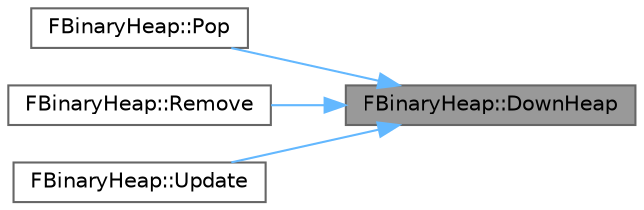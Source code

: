 digraph "FBinaryHeap::DownHeap"
{
 // INTERACTIVE_SVG=YES
 // LATEX_PDF_SIZE
  bgcolor="transparent";
  edge [fontname=Helvetica,fontsize=10,labelfontname=Helvetica,labelfontsize=10];
  node [fontname=Helvetica,fontsize=10,shape=box,height=0.2,width=0.4];
  rankdir="RL";
  Node1 [id="Node000001",label="FBinaryHeap::DownHeap",height=0.2,width=0.4,color="gray40", fillcolor="grey60", style="filled", fontcolor="black",tooltip=" "];
  Node1 -> Node2 [id="edge1_Node000001_Node000002",dir="back",color="steelblue1",style="solid",tooltip=" "];
  Node2 [id="Node000002",label="FBinaryHeap::Pop",height=0.2,width=0.4,color="grey40", fillcolor="white", style="filled",URL="$dc/d1e/classFBinaryHeap.html#ae9e14edb7e4fed2f059352804ca0c3c6",tooltip=" "];
  Node1 -> Node3 [id="edge2_Node000001_Node000003",dir="back",color="steelblue1",style="solid",tooltip=" "];
  Node3 [id="Node000003",label="FBinaryHeap::Remove",height=0.2,width=0.4,color="grey40", fillcolor="white", style="filled",URL="$dc/d1e/classFBinaryHeap.html#a92b5ed1015103c7682b9548f17a69929",tooltip=" "];
  Node1 -> Node4 [id="edge3_Node000001_Node000004",dir="back",color="steelblue1",style="solid",tooltip=" "];
  Node4 [id="Node000004",label="FBinaryHeap::Update",height=0.2,width=0.4,color="grey40", fillcolor="white", style="filled",URL="$dc/d1e/classFBinaryHeap.html#a97aa9200ecce2b31a7dc5cf84028def1",tooltip=" "];
}
